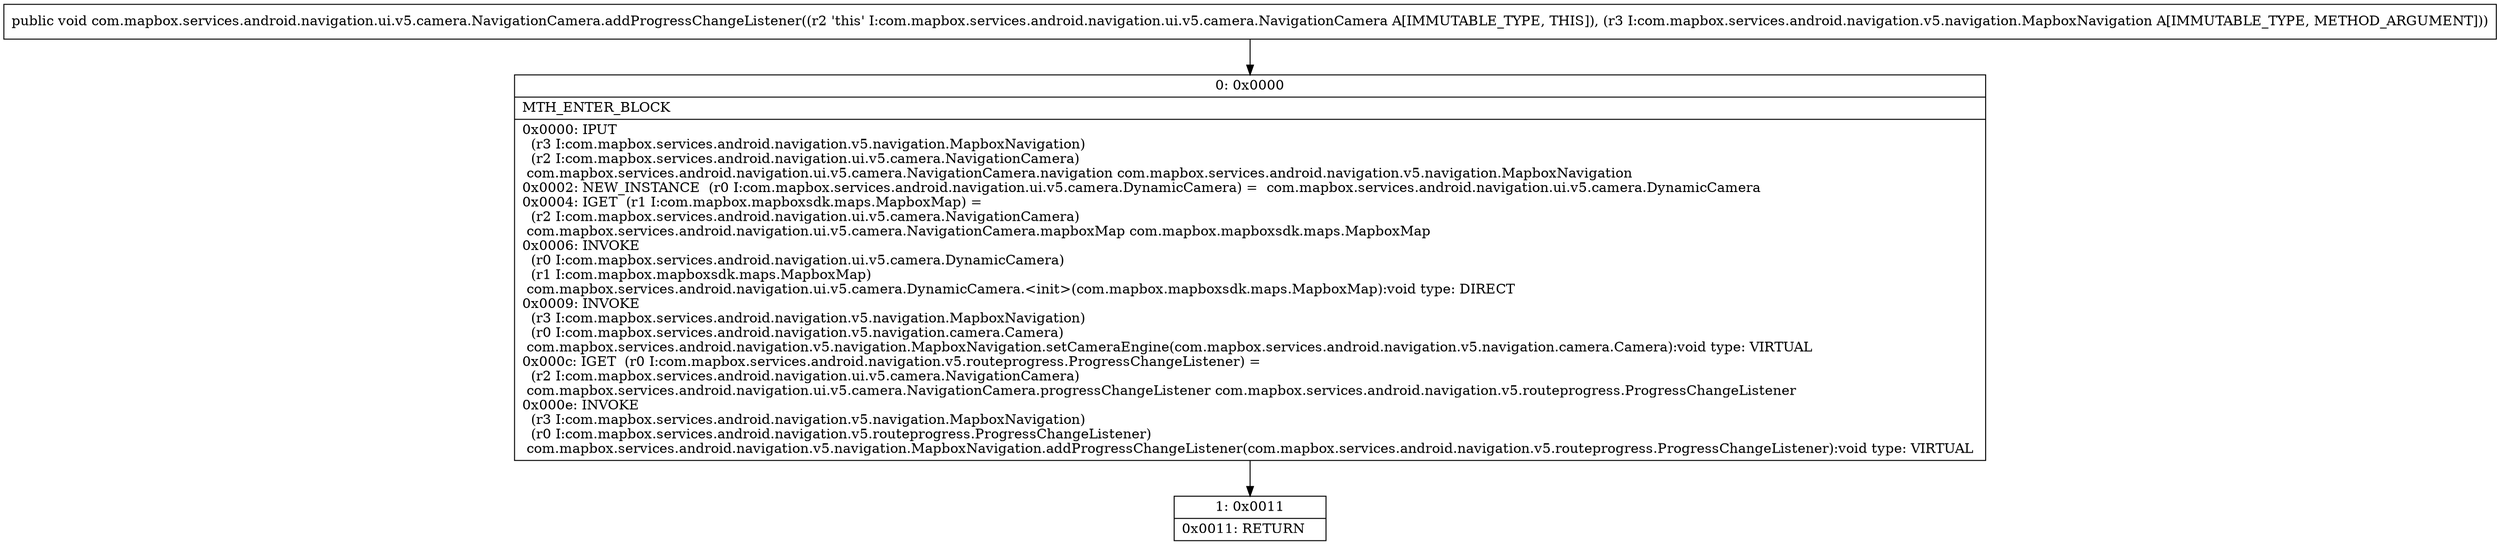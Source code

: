 digraph "CFG forcom.mapbox.services.android.navigation.ui.v5.camera.NavigationCamera.addProgressChangeListener(Lcom\/mapbox\/services\/android\/navigation\/v5\/navigation\/MapboxNavigation;)V" {
Node_0 [shape=record,label="{0\:\ 0x0000|MTH_ENTER_BLOCK\l|0x0000: IPUT  \l  (r3 I:com.mapbox.services.android.navigation.v5.navigation.MapboxNavigation)\l  (r2 I:com.mapbox.services.android.navigation.ui.v5.camera.NavigationCamera)\l com.mapbox.services.android.navigation.ui.v5.camera.NavigationCamera.navigation com.mapbox.services.android.navigation.v5.navigation.MapboxNavigation \l0x0002: NEW_INSTANCE  (r0 I:com.mapbox.services.android.navigation.ui.v5.camera.DynamicCamera) =  com.mapbox.services.android.navigation.ui.v5.camera.DynamicCamera \l0x0004: IGET  (r1 I:com.mapbox.mapboxsdk.maps.MapboxMap) = \l  (r2 I:com.mapbox.services.android.navigation.ui.v5.camera.NavigationCamera)\l com.mapbox.services.android.navigation.ui.v5.camera.NavigationCamera.mapboxMap com.mapbox.mapboxsdk.maps.MapboxMap \l0x0006: INVOKE  \l  (r0 I:com.mapbox.services.android.navigation.ui.v5.camera.DynamicCamera)\l  (r1 I:com.mapbox.mapboxsdk.maps.MapboxMap)\l com.mapbox.services.android.navigation.ui.v5.camera.DynamicCamera.\<init\>(com.mapbox.mapboxsdk.maps.MapboxMap):void type: DIRECT \l0x0009: INVOKE  \l  (r3 I:com.mapbox.services.android.navigation.v5.navigation.MapboxNavigation)\l  (r0 I:com.mapbox.services.android.navigation.v5.navigation.camera.Camera)\l com.mapbox.services.android.navigation.v5.navigation.MapboxNavigation.setCameraEngine(com.mapbox.services.android.navigation.v5.navigation.camera.Camera):void type: VIRTUAL \l0x000c: IGET  (r0 I:com.mapbox.services.android.navigation.v5.routeprogress.ProgressChangeListener) = \l  (r2 I:com.mapbox.services.android.navigation.ui.v5.camera.NavigationCamera)\l com.mapbox.services.android.navigation.ui.v5.camera.NavigationCamera.progressChangeListener com.mapbox.services.android.navigation.v5.routeprogress.ProgressChangeListener \l0x000e: INVOKE  \l  (r3 I:com.mapbox.services.android.navigation.v5.navigation.MapboxNavigation)\l  (r0 I:com.mapbox.services.android.navigation.v5.routeprogress.ProgressChangeListener)\l com.mapbox.services.android.navigation.v5.navigation.MapboxNavigation.addProgressChangeListener(com.mapbox.services.android.navigation.v5.routeprogress.ProgressChangeListener):void type: VIRTUAL \l}"];
Node_1 [shape=record,label="{1\:\ 0x0011|0x0011: RETURN   \l}"];
MethodNode[shape=record,label="{public void com.mapbox.services.android.navigation.ui.v5.camera.NavigationCamera.addProgressChangeListener((r2 'this' I:com.mapbox.services.android.navigation.ui.v5.camera.NavigationCamera A[IMMUTABLE_TYPE, THIS]), (r3 I:com.mapbox.services.android.navigation.v5.navigation.MapboxNavigation A[IMMUTABLE_TYPE, METHOD_ARGUMENT])) }"];
MethodNode -> Node_0;
Node_0 -> Node_1;
}

